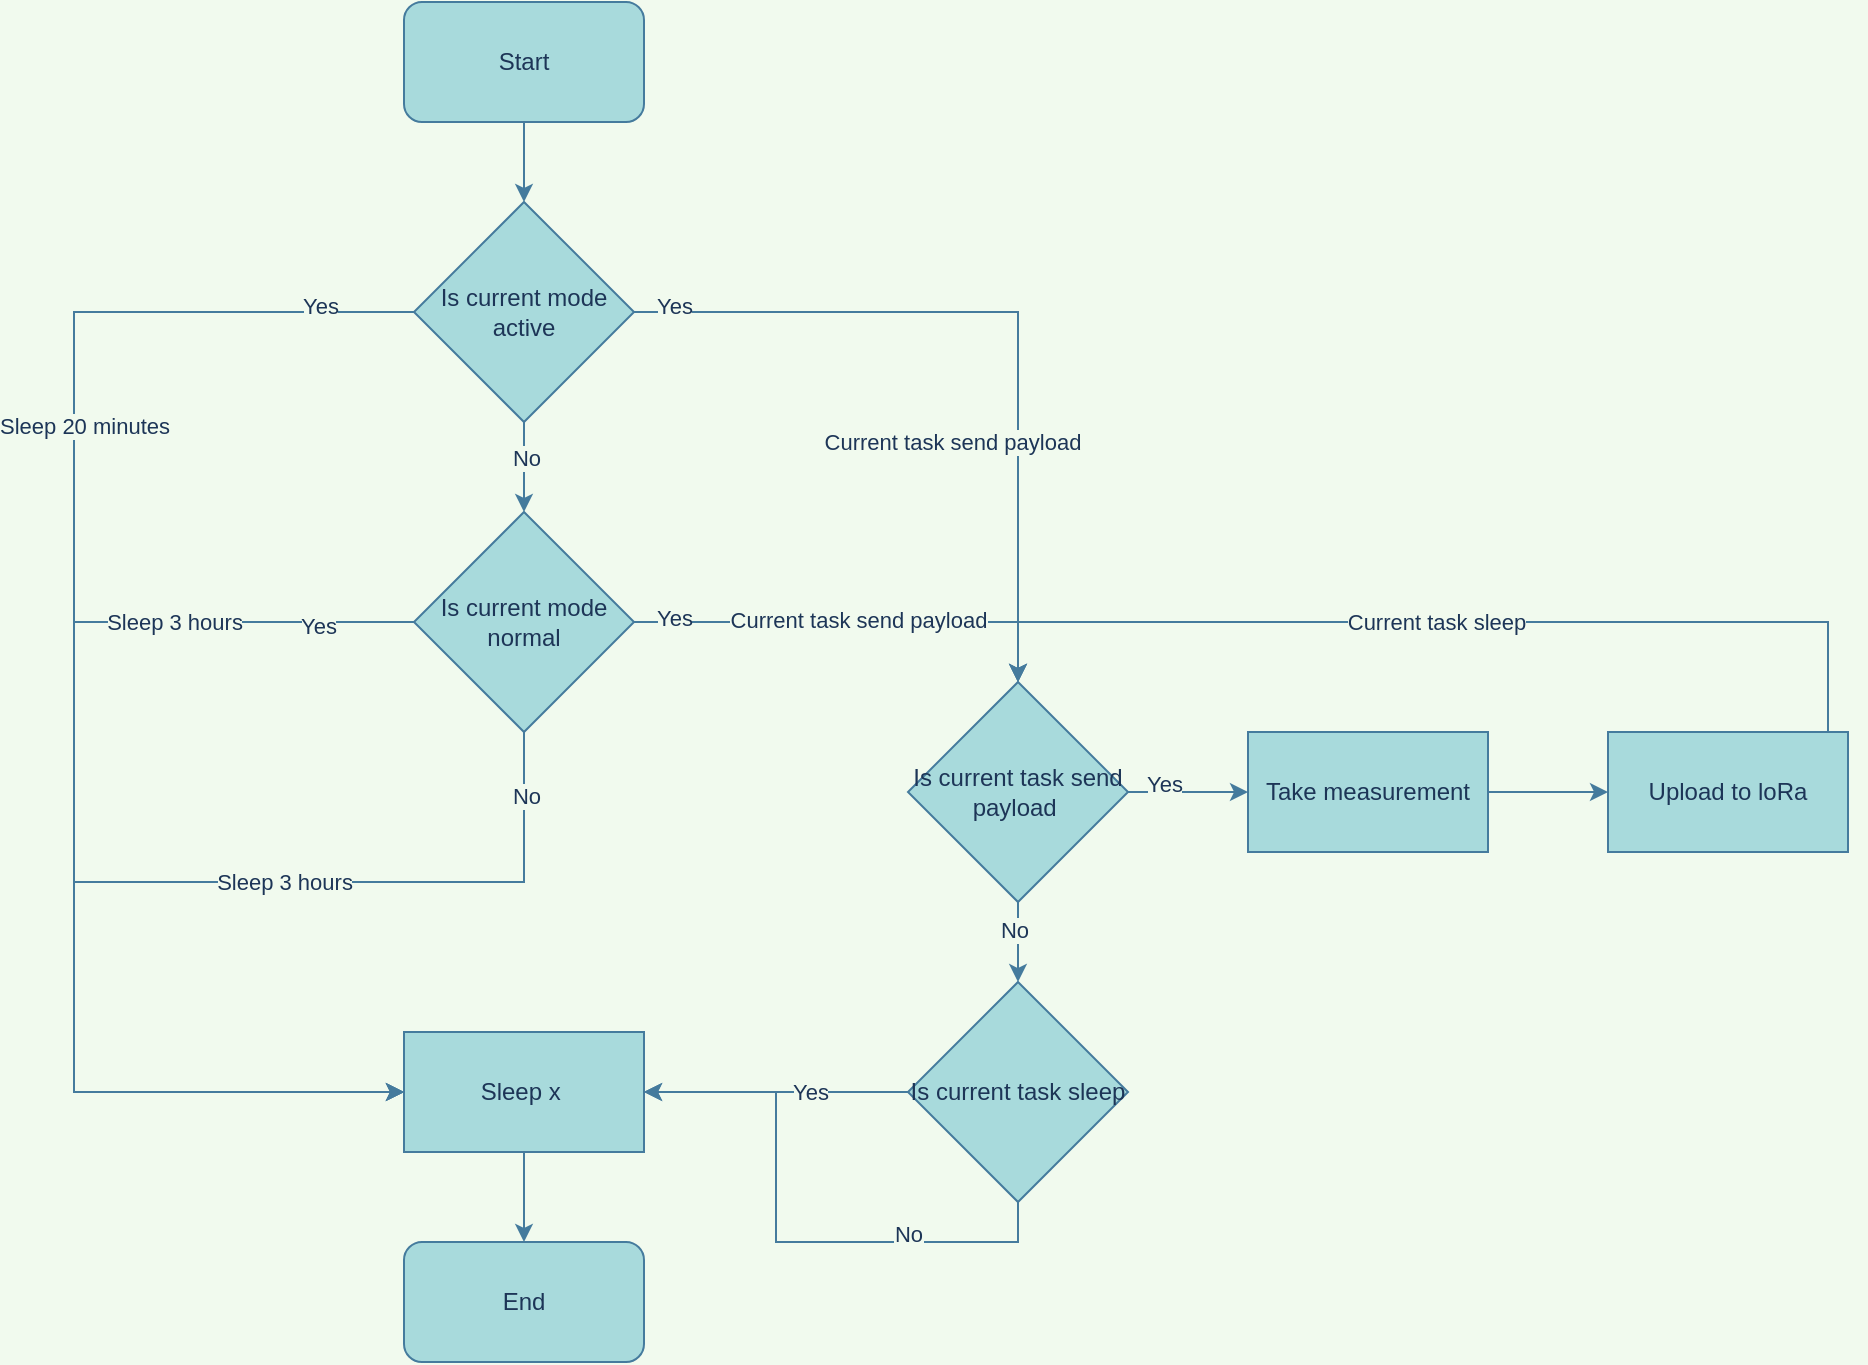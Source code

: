 <mxfile version="20.5.3" type="github">
  <diagram id="C5RBs43oDa-KdzZeNtuy" name="Page-1">
    <mxGraphModel dx="946" dy="645" grid="1" gridSize="10" guides="1" tooltips="1" connect="1" arrows="1" fold="1" page="1" pageScale="1" pageWidth="827" pageHeight="1169" background="#F1FAEE" math="0" shadow="0">
      <root>
        <mxCell id="WIyWlLk6GJQsqaUBKTNV-0" />
        <mxCell id="WIyWlLk6GJQsqaUBKTNV-1" parent="WIyWlLk6GJQsqaUBKTNV-0" />
        <mxCell id="Lt5ZuQbjp11L7QZ4G8kf-11" style="edgeStyle=orthogonalEdgeStyle;rounded=0;orthogonalLoop=1;jettySize=auto;html=1;exitX=1;exitY=0.5;exitDx=0;exitDy=0;entryX=0;entryY=0.5;entryDx=0;entryDy=0;labelBackgroundColor=#F1FAEE;strokeColor=#457B9D;fontColor=#1D3557;" edge="1" parent="WIyWlLk6GJQsqaUBKTNV-1" source="Lt5ZuQbjp11L7QZ4G8kf-0" target="Lt5ZuQbjp11L7QZ4G8kf-10">
          <mxGeometry relative="1" as="geometry" />
        </mxCell>
        <mxCell id="Lt5ZuQbjp11L7QZ4G8kf-0" value="Take measurement" style="rounded=0;whiteSpace=wrap;html=1;fillColor=#A8DADC;strokeColor=#457B9D;fontColor=#1D3557;" vertex="1" parent="WIyWlLk6GJQsqaUBKTNV-1">
          <mxGeometry x="637" y="445" width="120" height="60" as="geometry" />
        </mxCell>
        <mxCell id="Lt5ZuQbjp11L7QZ4G8kf-3" style="edgeStyle=orthogonalEdgeStyle;rounded=0;orthogonalLoop=1;jettySize=auto;html=1;exitX=0.5;exitY=1;exitDx=0;exitDy=0;labelBackgroundColor=#F1FAEE;strokeColor=#457B9D;fontColor=#1D3557;" edge="1" parent="WIyWlLk6GJQsqaUBKTNV-1" source="Lt5ZuQbjp11L7QZ4G8kf-1" target="Lt5ZuQbjp11L7QZ4G8kf-2">
          <mxGeometry relative="1" as="geometry" />
        </mxCell>
        <mxCell id="Lt5ZuQbjp11L7QZ4G8kf-4" value="No" style="edgeLabel;html=1;align=center;verticalAlign=middle;resizable=0;points=[];labelBackgroundColor=#F1FAEE;fontColor=#1D3557;" vertex="1" connectable="0" parent="Lt5ZuQbjp11L7QZ4G8kf-3">
          <mxGeometry x="-0.3" y="-2" relative="1" as="geometry">
            <mxPoint as="offset" />
          </mxGeometry>
        </mxCell>
        <mxCell id="Lt5ZuQbjp11L7QZ4G8kf-8" style="edgeStyle=orthogonalEdgeStyle;rounded=0;orthogonalLoop=1;jettySize=auto;html=1;exitX=1;exitY=0.5;exitDx=0;exitDy=0;entryX=0;entryY=0.5;entryDx=0;entryDy=0;labelBackgroundColor=#F1FAEE;strokeColor=#457B9D;fontColor=#1D3557;" edge="1" parent="WIyWlLk6GJQsqaUBKTNV-1" source="Lt5ZuQbjp11L7QZ4G8kf-1" target="Lt5ZuQbjp11L7QZ4G8kf-0">
          <mxGeometry relative="1" as="geometry" />
        </mxCell>
        <mxCell id="Lt5ZuQbjp11L7QZ4G8kf-9" value="Yes" style="edgeLabel;html=1;align=center;verticalAlign=middle;resizable=0;points=[];labelBackgroundColor=#F1FAEE;fontColor=#1D3557;" vertex="1" connectable="0" parent="Lt5ZuQbjp11L7QZ4G8kf-8">
          <mxGeometry x="-0.4" y="4" relative="1" as="geometry">
            <mxPoint as="offset" />
          </mxGeometry>
        </mxCell>
        <mxCell id="Lt5ZuQbjp11L7QZ4G8kf-1" value="Is current task send payload&amp;nbsp;" style="rhombus;whiteSpace=wrap;html=1;fillColor=#A8DADC;strokeColor=#457B9D;fontColor=#1D3557;" vertex="1" parent="WIyWlLk6GJQsqaUBKTNV-1">
          <mxGeometry x="467" y="420" width="110" height="110" as="geometry" />
        </mxCell>
        <mxCell id="Lt5ZuQbjp11L7QZ4G8kf-24" style="edgeStyle=orthogonalEdgeStyle;rounded=0;orthogonalLoop=1;jettySize=auto;html=1;exitX=0;exitY=0.5;exitDx=0;exitDy=0;entryX=1;entryY=0.5;entryDx=0;entryDy=0;labelBackgroundColor=#F1FAEE;strokeColor=#457B9D;fontColor=#1D3557;" edge="1" parent="WIyWlLk6GJQsqaUBKTNV-1" source="Lt5ZuQbjp11L7QZ4G8kf-2" target="Lt5ZuQbjp11L7QZ4G8kf-15">
          <mxGeometry relative="1" as="geometry" />
        </mxCell>
        <mxCell id="Lt5ZuQbjp11L7QZ4G8kf-63" value="Yes" style="edgeLabel;html=1;align=center;verticalAlign=middle;resizable=0;points=[];labelBackgroundColor=#F1FAEE;fontColor=#1D3557;" vertex="1" connectable="0" parent="Lt5ZuQbjp11L7QZ4G8kf-24">
          <mxGeometry x="-0.258" relative="1" as="geometry">
            <mxPoint as="offset" />
          </mxGeometry>
        </mxCell>
        <mxCell id="Lt5ZuQbjp11L7QZ4G8kf-64" style="edgeStyle=orthogonalEdgeStyle;rounded=0;orthogonalLoop=1;jettySize=auto;html=1;exitX=0.5;exitY=1;exitDx=0;exitDy=0;entryX=1;entryY=0.5;entryDx=0;entryDy=0;labelBackgroundColor=#F1FAEE;strokeColor=#457B9D;fontColor=#1D3557;" edge="1" parent="WIyWlLk6GJQsqaUBKTNV-1" source="Lt5ZuQbjp11L7QZ4G8kf-2" target="Lt5ZuQbjp11L7QZ4G8kf-15">
          <mxGeometry relative="1" as="geometry" />
        </mxCell>
        <mxCell id="Lt5ZuQbjp11L7QZ4G8kf-65" value="No" style="edgeLabel;html=1;align=center;verticalAlign=middle;resizable=0;points=[];labelBackgroundColor=#F1FAEE;fontColor=#1D3557;" vertex="1" connectable="0" parent="Lt5ZuQbjp11L7QZ4G8kf-64">
          <mxGeometry x="-0.397" y="-4" relative="1" as="geometry">
            <mxPoint x="10" as="offset" />
          </mxGeometry>
        </mxCell>
        <mxCell id="Lt5ZuQbjp11L7QZ4G8kf-2" value="Is current task sleep" style="rhombus;whiteSpace=wrap;html=1;fillColor=#A8DADC;strokeColor=#457B9D;fontColor=#1D3557;" vertex="1" parent="WIyWlLk6GJQsqaUBKTNV-1">
          <mxGeometry x="467" y="570" width="110" height="110" as="geometry" />
        </mxCell>
        <mxCell id="Lt5ZuQbjp11L7QZ4G8kf-53" style="edgeStyle=orthogonalEdgeStyle;rounded=0;orthogonalLoop=1;jettySize=auto;html=1;exitX=1;exitY=0.5;exitDx=0;exitDy=0;entryX=0.5;entryY=0;entryDx=0;entryDy=0;labelBackgroundColor=#F1FAEE;strokeColor=#457B9D;fontColor=#1D3557;" edge="1" parent="WIyWlLk6GJQsqaUBKTNV-1" source="Lt5ZuQbjp11L7QZ4G8kf-10" target="Lt5ZuQbjp11L7QZ4G8kf-1">
          <mxGeometry relative="1" as="geometry">
            <Array as="points">
              <mxPoint x="927" y="475" />
              <mxPoint x="927" y="390" />
              <mxPoint x="522" y="390" />
            </Array>
          </mxGeometry>
        </mxCell>
        <mxCell id="Lt5ZuQbjp11L7QZ4G8kf-56" value="Current task sleep" style="edgeLabel;html=1;align=center;verticalAlign=middle;resizable=0;points=[];labelBackgroundColor=#F1FAEE;fontColor=#1D3557;" vertex="1" connectable="0" parent="Lt5ZuQbjp11L7QZ4G8kf-53">
          <mxGeometry x="0.142" relative="1" as="geometry">
            <mxPoint x="11" as="offset" />
          </mxGeometry>
        </mxCell>
        <mxCell id="Lt5ZuQbjp11L7QZ4G8kf-10" value="Upload to loRa" style="rounded=0;whiteSpace=wrap;html=1;fillColor=#A8DADC;strokeColor=#457B9D;fontColor=#1D3557;" vertex="1" parent="WIyWlLk6GJQsqaUBKTNV-1">
          <mxGeometry x="817" y="445" width="120" height="60" as="geometry" />
        </mxCell>
        <mxCell id="Lt5ZuQbjp11L7QZ4G8kf-17" style="edgeStyle=orthogonalEdgeStyle;rounded=0;orthogonalLoop=1;jettySize=auto;html=1;exitX=0.5;exitY=1;exitDx=0;exitDy=0;labelBackgroundColor=#F1FAEE;strokeColor=#457B9D;fontColor=#1D3557;" edge="1" parent="WIyWlLk6GJQsqaUBKTNV-1" source="Lt5ZuQbjp11L7QZ4G8kf-13" target="Lt5ZuQbjp11L7QZ4G8kf-14">
          <mxGeometry relative="1" as="geometry" />
        </mxCell>
        <mxCell id="Lt5ZuQbjp11L7QZ4G8kf-18" value="No" style="edgeLabel;html=1;align=center;verticalAlign=middle;resizable=0;points=[];labelBackgroundColor=#F1FAEE;fontColor=#1D3557;" vertex="1" connectable="0" parent="Lt5ZuQbjp11L7QZ4G8kf-17">
          <mxGeometry x="-0.2" y="1" relative="1" as="geometry">
            <mxPoint as="offset" />
          </mxGeometry>
        </mxCell>
        <mxCell id="Lt5ZuQbjp11L7QZ4G8kf-41" style="edgeStyle=orthogonalEdgeStyle;rounded=0;orthogonalLoop=1;jettySize=auto;html=1;exitX=0;exitY=0.5;exitDx=0;exitDy=0;entryX=0;entryY=0.5;entryDx=0;entryDy=0;labelBackgroundColor=#F1FAEE;strokeColor=#457B9D;fontColor=#1D3557;" edge="1" parent="WIyWlLk6GJQsqaUBKTNV-1" source="Lt5ZuQbjp11L7QZ4G8kf-13" target="Lt5ZuQbjp11L7QZ4G8kf-15">
          <mxGeometry relative="1" as="geometry">
            <Array as="points">
              <mxPoint x="50" y="235" />
              <mxPoint x="50" y="625" />
            </Array>
          </mxGeometry>
        </mxCell>
        <mxCell id="Lt5ZuQbjp11L7QZ4G8kf-42" value="Yes" style="edgeLabel;html=1;align=center;verticalAlign=middle;resizable=0;points=[];labelBackgroundColor=#F1FAEE;fontColor=#1D3557;" vertex="1" connectable="0" parent="Lt5ZuQbjp11L7QZ4G8kf-41">
          <mxGeometry x="-0.869" y="-3" relative="1" as="geometry">
            <mxPoint as="offset" />
          </mxGeometry>
        </mxCell>
        <mxCell id="Lt5ZuQbjp11L7QZ4G8kf-44" value="Sleep 20 minutes" style="edgeLabel;html=1;align=center;verticalAlign=middle;resizable=0;points=[];labelBackgroundColor=#F1FAEE;fontColor=#1D3557;" vertex="1" connectable="0" parent="Lt5ZuQbjp11L7QZ4G8kf-41">
          <mxGeometry x="-0.538" y="-2" relative="1" as="geometry">
            <mxPoint x="2" y="59" as="offset" />
          </mxGeometry>
        </mxCell>
        <mxCell id="Lt5ZuQbjp11L7QZ4G8kf-49" style="edgeStyle=orthogonalEdgeStyle;rounded=0;orthogonalLoop=1;jettySize=auto;html=1;exitX=1;exitY=0.5;exitDx=0;exitDy=0;entryX=0.5;entryY=0;entryDx=0;entryDy=0;labelBackgroundColor=#F1FAEE;strokeColor=#457B9D;fontColor=#1D3557;" edge="1" parent="WIyWlLk6GJQsqaUBKTNV-1" source="Lt5ZuQbjp11L7QZ4G8kf-13" target="Lt5ZuQbjp11L7QZ4G8kf-1">
          <mxGeometry relative="1" as="geometry" />
        </mxCell>
        <mxCell id="Lt5ZuQbjp11L7QZ4G8kf-50" value="Yes" style="edgeLabel;html=1;align=center;verticalAlign=middle;resizable=0;points=[];labelBackgroundColor=#F1FAEE;fontColor=#1D3557;" vertex="1" connectable="0" parent="Lt5ZuQbjp11L7QZ4G8kf-49">
          <mxGeometry x="-0.897" y="3" relative="1" as="geometry">
            <mxPoint as="offset" />
          </mxGeometry>
        </mxCell>
        <mxCell id="Lt5ZuQbjp11L7QZ4G8kf-57" value="Current task send payload" style="edgeLabel;html=1;align=center;verticalAlign=middle;resizable=0;points=[];labelBackgroundColor=#F1FAEE;fontColor=#1D3557;" vertex="1" connectable="0" parent="Lt5ZuQbjp11L7QZ4G8kf-49">
          <mxGeometry x="-0.535" y="2" relative="1" as="geometry">
            <mxPoint x="71" y="67" as="offset" />
          </mxGeometry>
        </mxCell>
        <mxCell id="Lt5ZuQbjp11L7QZ4G8kf-13" value="Is current mode active" style="rhombus;whiteSpace=wrap;html=1;fillColor=#A8DADC;strokeColor=#457B9D;fontColor=#1D3557;" vertex="1" parent="WIyWlLk6GJQsqaUBKTNV-1">
          <mxGeometry x="220" y="180" width="110" height="110" as="geometry" />
        </mxCell>
        <mxCell id="Lt5ZuQbjp11L7QZ4G8kf-38" style="edgeStyle=orthogonalEdgeStyle;rounded=0;orthogonalLoop=1;jettySize=auto;html=1;exitX=0;exitY=0.5;exitDx=0;exitDy=0;entryX=0;entryY=0.5;entryDx=0;entryDy=0;labelBackgroundColor=#F1FAEE;strokeColor=#457B9D;fontColor=#1D3557;" edge="1" parent="WIyWlLk6GJQsqaUBKTNV-1" source="Lt5ZuQbjp11L7QZ4G8kf-14" target="Lt5ZuQbjp11L7QZ4G8kf-15">
          <mxGeometry relative="1" as="geometry">
            <Array as="points">
              <mxPoint x="50" y="390" />
              <mxPoint x="50" y="625" />
            </Array>
          </mxGeometry>
        </mxCell>
        <mxCell id="Lt5ZuQbjp11L7QZ4G8kf-43" value="Yes" style="edgeLabel;html=1;align=center;verticalAlign=middle;resizable=0;points=[];labelBackgroundColor=#F1FAEE;fontColor=#1D3557;" vertex="1" connectable="0" parent="Lt5ZuQbjp11L7QZ4G8kf-38">
          <mxGeometry x="-0.83" y="2" relative="1" as="geometry">
            <mxPoint as="offset" />
          </mxGeometry>
        </mxCell>
        <mxCell id="Lt5ZuQbjp11L7QZ4G8kf-45" value="Sleep 3 hours" style="edgeLabel;html=1;align=center;verticalAlign=middle;resizable=0;points=[];labelBackgroundColor=#F1FAEE;fontColor=#1D3557;" vertex="1" connectable="0" parent="Lt5ZuQbjp11L7QZ4G8kf-38">
          <mxGeometry x="-0.388" y="-2" relative="1" as="geometry">
            <mxPoint x="52" y="-5" as="offset" />
          </mxGeometry>
        </mxCell>
        <mxCell id="Lt5ZuQbjp11L7QZ4G8kf-46" style="edgeStyle=orthogonalEdgeStyle;rounded=0;orthogonalLoop=1;jettySize=auto;html=1;exitX=1;exitY=0.5;exitDx=0;exitDy=0;entryX=0.5;entryY=0;entryDx=0;entryDy=0;labelBackgroundColor=#F1FAEE;strokeColor=#457B9D;fontColor=#1D3557;" edge="1" parent="WIyWlLk6GJQsqaUBKTNV-1" source="Lt5ZuQbjp11L7QZ4G8kf-14" target="Lt5ZuQbjp11L7QZ4G8kf-1">
          <mxGeometry relative="1" as="geometry" />
        </mxCell>
        <mxCell id="Lt5ZuQbjp11L7QZ4G8kf-51" value="Yes" style="edgeLabel;html=1;align=center;verticalAlign=middle;resizable=0;points=[];labelBackgroundColor=#F1FAEE;fontColor=#1D3557;" vertex="1" connectable="0" parent="Lt5ZuQbjp11L7QZ4G8kf-46">
          <mxGeometry x="-0.819" y="2" relative="1" as="geometry">
            <mxPoint as="offset" />
          </mxGeometry>
        </mxCell>
        <mxCell id="Lt5ZuQbjp11L7QZ4G8kf-58" value="Current task send payload" style="edgeLabel;html=1;align=center;verticalAlign=middle;resizable=0;points=[];labelBackgroundColor=#F1FAEE;fontColor=#1D3557;" vertex="1" connectable="0" parent="Lt5ZuQbjp11L7QZ4G8kf-46">
          <mxGeometry x="0.005" y="1" relative="1" as="geometry">
            <mxPoint as="offset" />
          </mxGeometry>
        </mxCell>
        <mxCell id="Lt5ZuQbjp11L7QZ4G8kf-60" style="edgeStyle=orthogonalEdgeStyle;rounded=0;orthogonalLoop=1;jettySize=auto;html=1;exitX=0.5;exitY=1;exitDx=0;exitDy=0;entryX=0;entryY=0.5;entryDx=0;entryDy=0;labelBackgroundColor=#F1FAEE;strokeColor=#457B9D;fontColor=#1D3557;" edge="1" parent="WIyWlLk6GJQsqaUBKTNV-1" source="Lt5ZuQbjp11L7QZ4G8kf-14" target="Lt5ZuQbjp11L7QZ4G8kf-15">
          <mxGeometry relative="1" as="geometry">
            <Array as="points">
              <mxPoint x="275" y="520" />
              <mxPoint x="50" y="520" />
              <mxPoint x="50" y="625" />
            </Array>
          </mxGeometry>
        </mxCell>
        <mxCell id="Lt5ZuQbjp11L7QZ4G8kf-61" value="Sleep 3 hours" style="edgeLabel;html=1;align=center;verticalAlign=middle;resizable=0;points=[];labelBackgroundColor=#F1FAEE;fontColor=#1D3557;" vertex="1" connectable="0" parent="Lt5ZuQbjp11L7QZ4G8kf-60">
          <mxGeometry x="-0.316" relative="1" as="geometry">
            <mxPoint as="offset" />
          </mxGeometry>
        </mxCell>
        <mxCell id="Lt5ZuQbjp11L7QZ4G8kf-62" value="No" style="edgeLabel;html=1;align=center;verticalAlign=middle;resizable=0;points=[];labelBackgroundColor=#F1FAEE;fontColor=#1D3557;" vertex="1" connectable="0" parent="Lt5ZuQbjp11L7QZ4G8kf-60">
          <mxGeometry x="-0.888" y="1" relative="1" as="geometry">
            <mxPoint as="offset" />
          </mxGeometry>
        </mxCell>
        <mxCell id="Lt5ZuQbjp11L7QZ4G8kf-14" value="Is current mode normal" style="rhombus;whiteSpace=wrap;html=1;fillColor=#A8DADC;strokeColor=#457B9D;fontColor=#1D3557;" vertex="1" parent="WIyWlLk6GJQsqaUBKTNV-1">
          <mxGeometry x="220" y="335" width="110" height="110" as="geometry" />
        </mxCell>
        <mxCell id="Lt5ZuQbjp11L7QZ4G8kf-71" style="edgeStyle=orthogonalEdgeStyle;rounded=0;orthogonalLoop=1;jettySize=auto;html=1;exitX=0.5;exitY=1;exitDx=0;exitDy=0;entryX=0.5;entryY=0;entryDx=0;entryDy=0;labelBackgroundColor=#F1FAEE;strokeColor=#457B9D;fontColor=#1D3557;" edge="1" parent="WIyWlLk6GJQsqaUBKTNV-1" source="Lt5ZuQbjp11L7QZ4G8kf-15" target="Lt5ZuQbjp11L7QZ4G8kf-70">
          <mxGeometry relative="1" as="geometry" />
        </mxCell>
        <mxCell id="Lt5ZuQbjp11L7QZ4G8kf-15" value="Sleep x&amp;nbsp;" style="rounded=0;whiteSpace=wrap;html=1;fillColor=#A8DADC;strokeColor=#457B9D;fontColor=#1D3557;" vertex="1" parent="WIyWlLk6GJQsqaUBKTNV-1">
          <mxGeometry x="215" y="595" width="120" height="60" as="geometry" />
        </mxCell>
        <mxCell id="Lt5ZuQbjp11L7QZ4G8kf-67" style="edgeStyle=orthogonalEdgeStyle;rounded=0;orthogonalLoop=1;jettySize=auto;html=1;exitX=0.5;exitY=1;exitDx=0;exitDy=0;entryX=0.5;entryY=0;entryDx=0;entryDy=0;labelBackgroundColor=#F1FAEE;strokeColor=#457B9D;fontColor=#1D3557;" edge="1" parent="WIyWlLk6GJQsqaUBKTNV-1" source="Lt5ZuQbjp11L7QZ4G8kf-66" target="Lt5ZuQbjp11L7QZ4G8kf-13">
          <mxGeometry relative="1" as="geometry" />
        </mxCell>
        <mxCell id="Lt5ZuQbjp11L7QZ4G8kf-66" value="Start" style="rounded=1;whiteSpace=wrap;html=1;fillColor=#A8DADC;strokeColor=#457B9D;fontColor=#1D3557;" vertex="1" parent="WIyWlLk6GJQsqaUBKTNV-1">
          <mxGeometry x="215" y="80" width="120" height="60" as="geometry" />
        </mxCell>
        <mxCell id="Lt5ZuQbjp11L7QZ4G8kf-70" value="End" style="rounded=1;whiteSpace=wrap;html=1;fillColor=#A8DADC;strokeColor=#457B9D;fontColor=#1D3557;" vertex="1" parent="WIyWlLk6GJQsqaUBKTNV-1">
          <mxGeometry x="215" y="700" width="120" height="60" as="geometry" />
        </mxCell>
      </root>
    </mxGraphModel>
  </diagram>
</mxfile>
